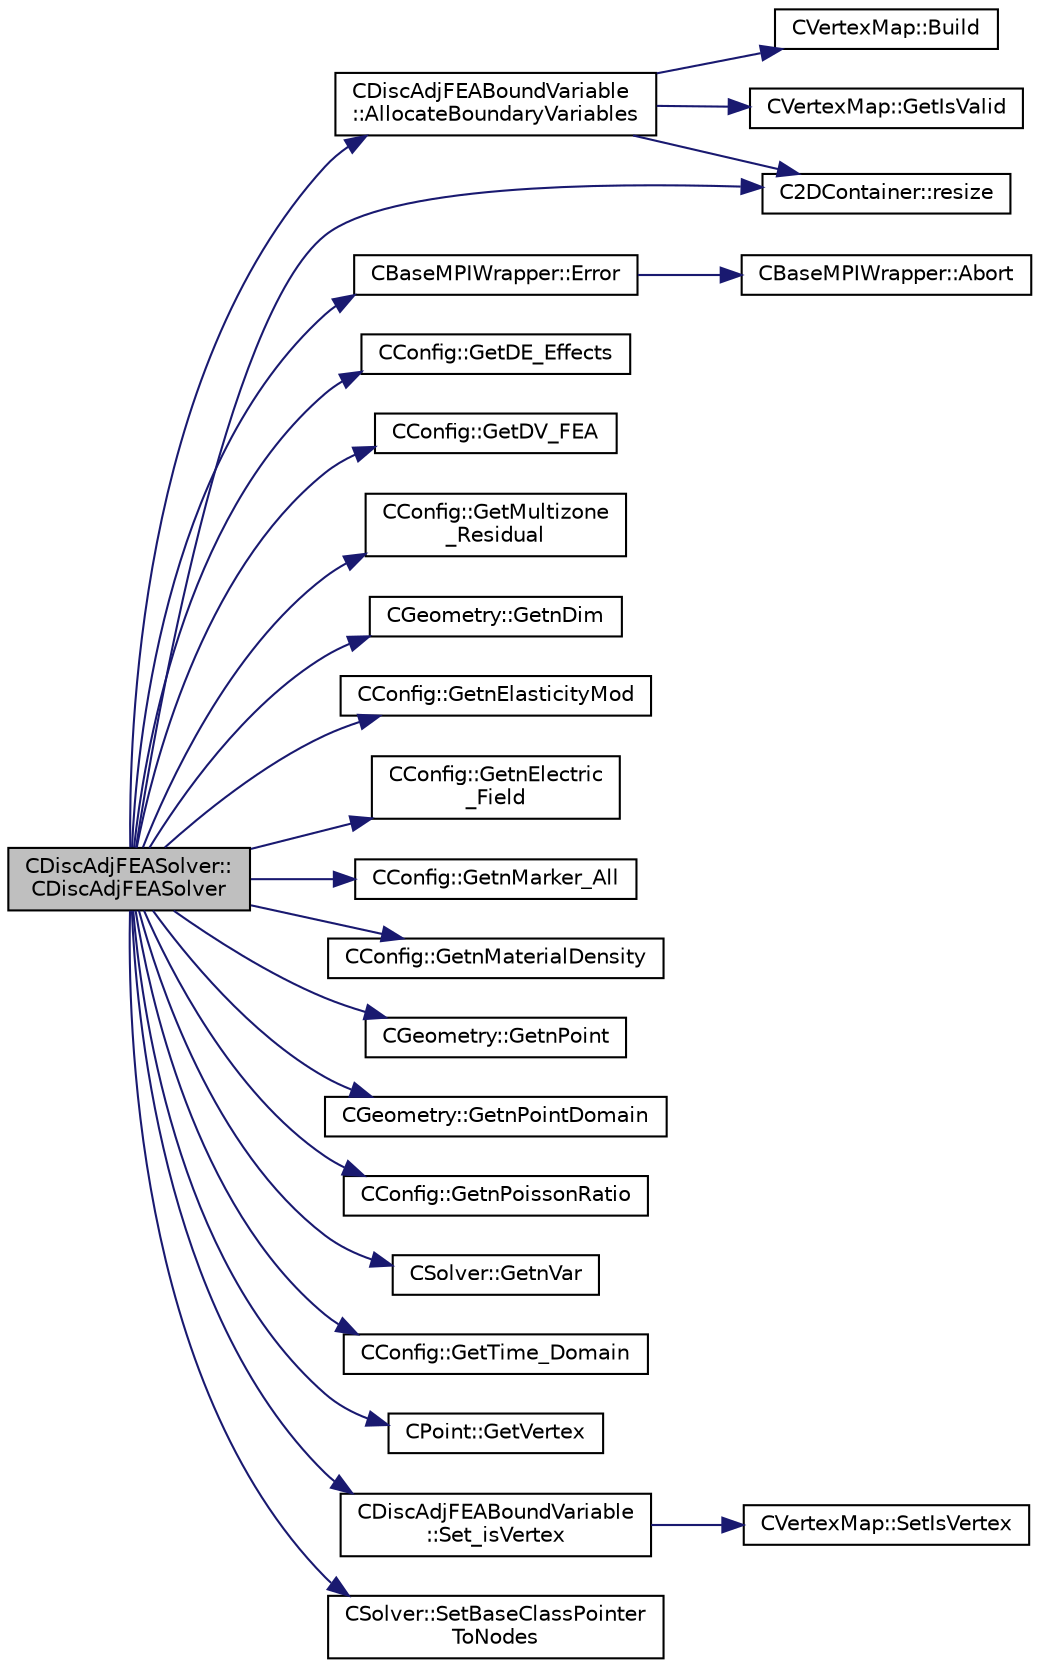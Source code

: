 digraph "CDiscAdjFEASolver::CDiscAdjFEASolver"
{
 // LATEX_PDF_SIZE
  edge [fontname="Helvetica",fontsize="10",labelfontname="Helvetica",labelfontsize="10"];
  node [fontname="Helvetica",fontsize="10",shape=record];
  rankdir="LR";
  Node1 [label="CDiscAdjFEASolver::\lCDiscAdjFEASolver",height=0.2,width=0.4,color="black", fillcolor="grey75", style="filled", fontcolor="black",tooltip=" "];
  Node1 -> Node2 [color="midnightblue",fontsize="10",style="solid",fontname="Helvetica"];
  Node2 [label="CDiscAdjFEABoundVariable\l::AllocateBoundaryVariables",height=0.2,width=0.4,color="black", fillcolor="white", style="filled",URL="$classCDiscAdjFEABoundVariable.html#a5d7ccf79425d4b332ffbf7e0405b9eed",tooltip="Allocate member variables for points marked as vertex (via \"Set_isVertex\")."];
  Node2 -> Node3 [color="midnightblue",fontsize="10",style="solid",fontname="Helvetica"];
  Node3 [label="CVertexMap::Build",height=0.2,width=0.4,color="black", fillcolor="white", style="filled",URL="$classCVertexMap.html#adaaf69514da251457a61c66bee0b0fdc",tooltip="Build the point to vertex map."];
  Node2 -> Node4 [color="midnightblue",fontsize="10",style="solid",fontname="Helvetica"];
  Node4 [label="CVertexMap::GetIsValid",height=0.2,width=0.4,color="black", fillcolor="white", style="filled",URL="$classCVertexMap.html#a4cd7452ea54e1cdc82332dbcaafec5aa",tooltip="Check if the current mapping is valid."];
  Node2 -> Node5 [color="midnightblue",fontsize="10",style="solid",fontname="Helvetica"];
  Node5 [label="C2DContainer::resize",height=0.2,width=0.4,color="black", fillcolor="white", style="filled",URL="$classC2DContainer.html#adefb48b593f76aa322e228fea8f76127",tooltip="Request a change of size."];
  Node1 -> Node6 [color="midnightblue",fontsize="10",style="solid",fontname="Helvetica"];
  Node6 [label="CBaseMPIWrapper::Error",height=0.2,width=0.4,color="black", fillcolor="white", style="filled",URL="$classCBaseMPIWrapper.html#a04457c47629bda56704e6a8804833eeb",tooltip=" "];
  Node6 -> Node7 [color="midnightblue",fontsize="10",style="solid",fontname="Helvetica"];
  Node7 [label="CBaseMPIWrapper::Abort",height=0.2,width=0.4,color="black", fillcolor="white", style="filled",URL="$classCBaseMPIWrapper.html#af7297d861dca86b45cf561b6ab642e8f",tooltip=" "];
  Node1 -> Node8 [color="midnightblue",fontsize="10",style="solid",fontname="Helvetica"];
  Node8 [label="CConfig::GetDE_Effects",height=0.2,width=0.4,color="black", fillcolor="white", style="filled",URL="$classCConfig.html#a62ca95c832d0e3492d1a55320b0c06e8",tooltip="Decide whether to apply DE effects to the model."];
  Node1 -> Node9 [color="midnightblue",fontsize="10",style="solid",fontname="Helvetica"];
  Node9 [label="CConfig::GetDV_FEA",height=0.2,width=0.4,color="black", fillcolor="white", style="filled",URL="$classCConfig.html#a5909743f9efd40e18336118561f6f8d1",tooltip="Get the kind of design variable for FEA."];
  Node1 -> Node10 [color="midnightblue",fontsize="10",style="solid",fontname="Helvetica"];
  Node10 [label="CConfig::GetMultizone\l_Residual",height=0.2,width=0.4,color="black", fillcolor="white", style="filled",URL="$classCConfig.html#a146929508ca21f46fd0adcbc578b17f7",tooltip="Check if the mesh read supports multiple zones."];
  Node1 -> Node11 [color="midnightblue",fontsize="10",style="solid",fontname="Helvetica"];
  Node11 [label="CGeometry::GetnDim",height=0.2,width=0.4,color="black", fillcolor="white", style="filled",URL="$classCGeometry.html#ace7f7fe876f629f5bd5f92d4805a1a4b",tooltip="Get number of coordinates."];
  Node1 -> Node12 [color="midnightblue",fontsize="10",style="solid",fontname="Helvetica"];
  Node12 [label="CConfig::GetnElasticityMod",height=0.2,width=0.4,color="black", fillcolor="white", style="filled",URL="$classCConfig.html#ab684d0ae02c5c3d394e1de7a9652a76e",tooltip="Get the number of different values for the elasticity modulus."];
  Node1 -> Node13 [color="midnightblue",fontsize="10",style="solid",fontname="Helvetica"];
  Node13 [label="CConfig::GetnElectric\l_Field",height=0.2,width=0.4,color="black", fillcolor="white", style="filled",URL="$classCConfig.html#a5e7b3c84f3758518ab6c15cd9aa074da",tooltip="Get the number of different values for the modulus of the electric field."];
  Node1 -> Node14 [color="midnightblue",fontsize="10",style="solid",fontname="Helvetica"];
  Node14 [label="CConfig::GetnMarker_All",height=0.2,width=0.4,color="black", fillcolor="white", style="filled",URL="$classCConfig.html#a459dee039e618d21a5d78db61c221240",tooltip="Get the total number of boundary markers of the local process including send/receive domains."];
  Node1 -> Node15 [color="midnightblue",fontsize="10",style="solid",fontname="Helvetica"];
  Node15 [label="CConfig::GetnMaterialDensity",height=0.2,width=0.4,color="black", fillcolor="white", style="filled",URL="$classCConfig.html#a8fd226ab6f8340df8e7af0a520a6ed92",tooltip="Get the number of different values for the Material density."];
  Node1 -> Node16 [color="midnightblue",fontsize="10",style="solid",fontname="Helvetica"];
  Node16 [label="CGeometry::GetnPoint",height=0.2,width=0.4,color="black", fillcolor="white", style="filled",URL="$classCGeometry.html#a275fb07cd99ab79d7a04b4862280169d",tooltip="Get number of points."];
  Node1 -> Node17 [color="midnightblue",fontsize="10",style="solid",fontname="Helvetica"];
  Node17 [label="CGeometry::GetnPointDomain",height=0.2,width=0.4,color="black", fillcolor="white", style="filled",URL="$classCGeometry.html#ac84179060bbac1fe5e856ea3da850b6e",tooltip="Get number of real points (that belong to the domain)."];
  Node1 -> Node18 [color="midnightblue",fontsize="10",style="solid",fontname="Helvetica"];
  Node18 [label="CConfig::GetnPoissonRatio",height=0.2,width=0.4,color="black", fillcolor="white", style="filled",URL="$classCConfig.html#a107e35ca437338bb72e4bdb71de2e71f",tooltip="Get the number of different values for the Poisson ratio."];
  Node1 -> Node19 [color="midnightblue",fontsize="10",style="solid",fontname="Helvetica"];
  Node19 [label="CSolver::GetnVar",height=0.2,width=0.4,color="black", fillcolor="white", style="filled",URL="$classCSolver.html#a0d5dd4e8f99684cfcc50560fd6684c35",tooltip="Get the number of variables of the problem."];
  Node1 -> Node20 [color="midnightblue",fontsize="10",style="solid",fontname="Helvetica"];
  Node20 [label="CConfig::GetTime_Domain",height=0.2,width=0.4,color="black", fillcolor="white", style="filled",URL="$classCConfig.html#a85d2e3cf43b77c63642c40c235b853f3",tooltip="Check if the multizone problem is solved for time domain."];
  Node1 -> Node21 [color="midnightblue",fontsize="10",style="solid",fontname="Helvetica"];
  Node21 [label="CPoint::GetVertex",height=0.2,width=0.4,color="black", fillcolor="white", style="filled",URL="$classCPoint.html#aa23a2b42b38e6d611038eeafdb7051d0",tooltip="Get the vertex that compose the control volume for a marker."];
  Node1 -> Node5 [color="midnightblue",fontsize="10",style="solid",fontname="Helvetica"];
  Node1 -> Node22 [color="midnightblue",fontsize="10",style="solid",fontname="Helvetica"];
  Node22 [label="CDiscAdjFEABoundVariable\l::Set_isVertex",height=0.2,width=0.4,color="black", fillcolor="white", style="filled",URL="$classCDiscAdjFEABoundVariable.html#a06eebd60f9117612b8f5658b95f049a0",tooltip="Set whether a node is on the boundary."];
  Node22 -> Node23 [color="midnightblue",fontsize="10",style="solid",fontname="Helvetica"];
  Node23 [label="CVertexMap::SetIsVertex",height=0.2,width=0.4,color="black", fillcolor="white", style="filled",URL="$classCVertexMap.html#a8bdb008951837b3c0db763ec36828f69",tooltip="Set the vertex status of a point."];
  Node1 -> Node24 [color="midnightblue",fontsize="10",style="solid",fontname="Helvetica"];
  Node24 [label="CSolver::SetBaseClassPointer\lToNodes",height=0.2,width=0.4,color="black", fillcolor="white", style="filled",URL="$classCSolver.html#ad982896202dae6e41bfd3568f597cf46",tooltip="Call this method to set \"base_nodes\" after the \"nodes\" variable of the derived solver is instantiated..."];
}

